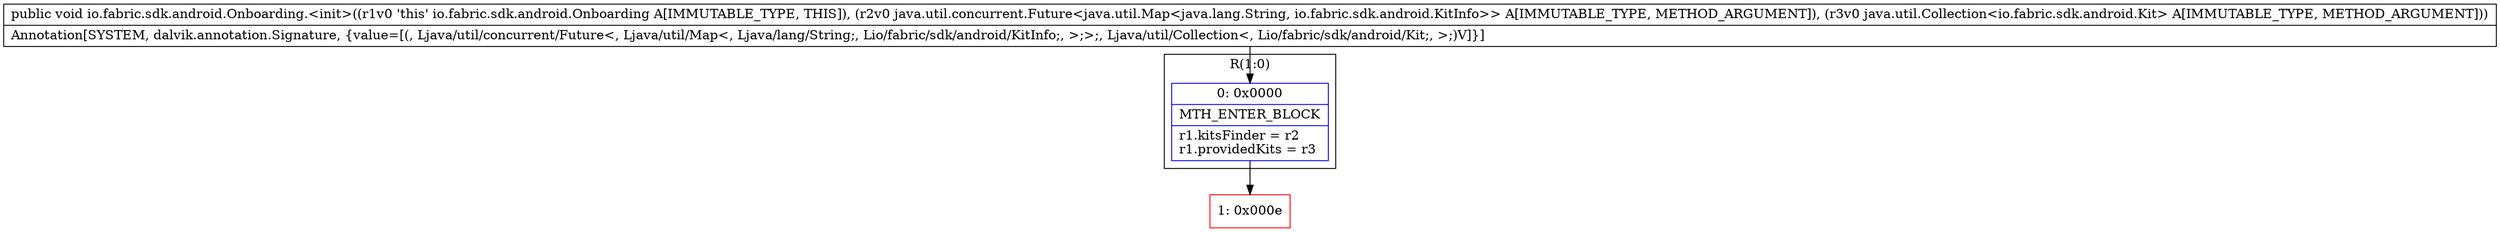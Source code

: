 digraph "CFG forio.fabric.sdk.android.Onboarding.\<init\>(Ljava\/util\/concurrent\/Future;Ljava\/util\/Collection;)V" {
subgraph cluster_Region_1671528687 {
label = "R(1:0)";
node [shape=record,color=blue];
Node_0 [shape=record,label="{0\:\ 0x0000|MTH_ENTER_BLOCK\l|r1.kitsFinder = r2\lr1.providedKits = r3\l}"];
}
Node_1 [shape=record,color=red,label="{1\:\ 0x000e}"];
MethodNode[shape=record,label="{public void io.fabric.sdk.android.Onboarding.\<init\>((r1v0 'this' io.fabric.sdk.android.Onboarding A[IMMUTABLE_TYPE, THIS]), (r2v0 java.util.concurrent.Future\<java.util.Map\<java.lang.String, io.fabric.sdk.android.KitInfo\>\> A[IMMUTABLE_TYPE, METHOD_ARGUMENT]), (r3v0 java.util.Collection\<io.fabric.sdk.android.Kit\> A[IMMUTABLE_TYPE, METHOD_ARGUMENT]))  | Annotation[SYSTEM, dalvik.annotation.Signature, \{value=[(, Ljava\/util\/concurrent\/Future\<, Ljava\/util\/Map\<, Ljava\/lang\/String;, Lio\/fabric\/sdk\/android\/KitInfo;, \>;\>;, Ljava\/util\/Collection\<, Lio\/fabric\/sdk\/android\/Kit;, \>;)V]\}]\l}"];
MethodNode -> Node_0;
Node_0 -> Node_1;
}

